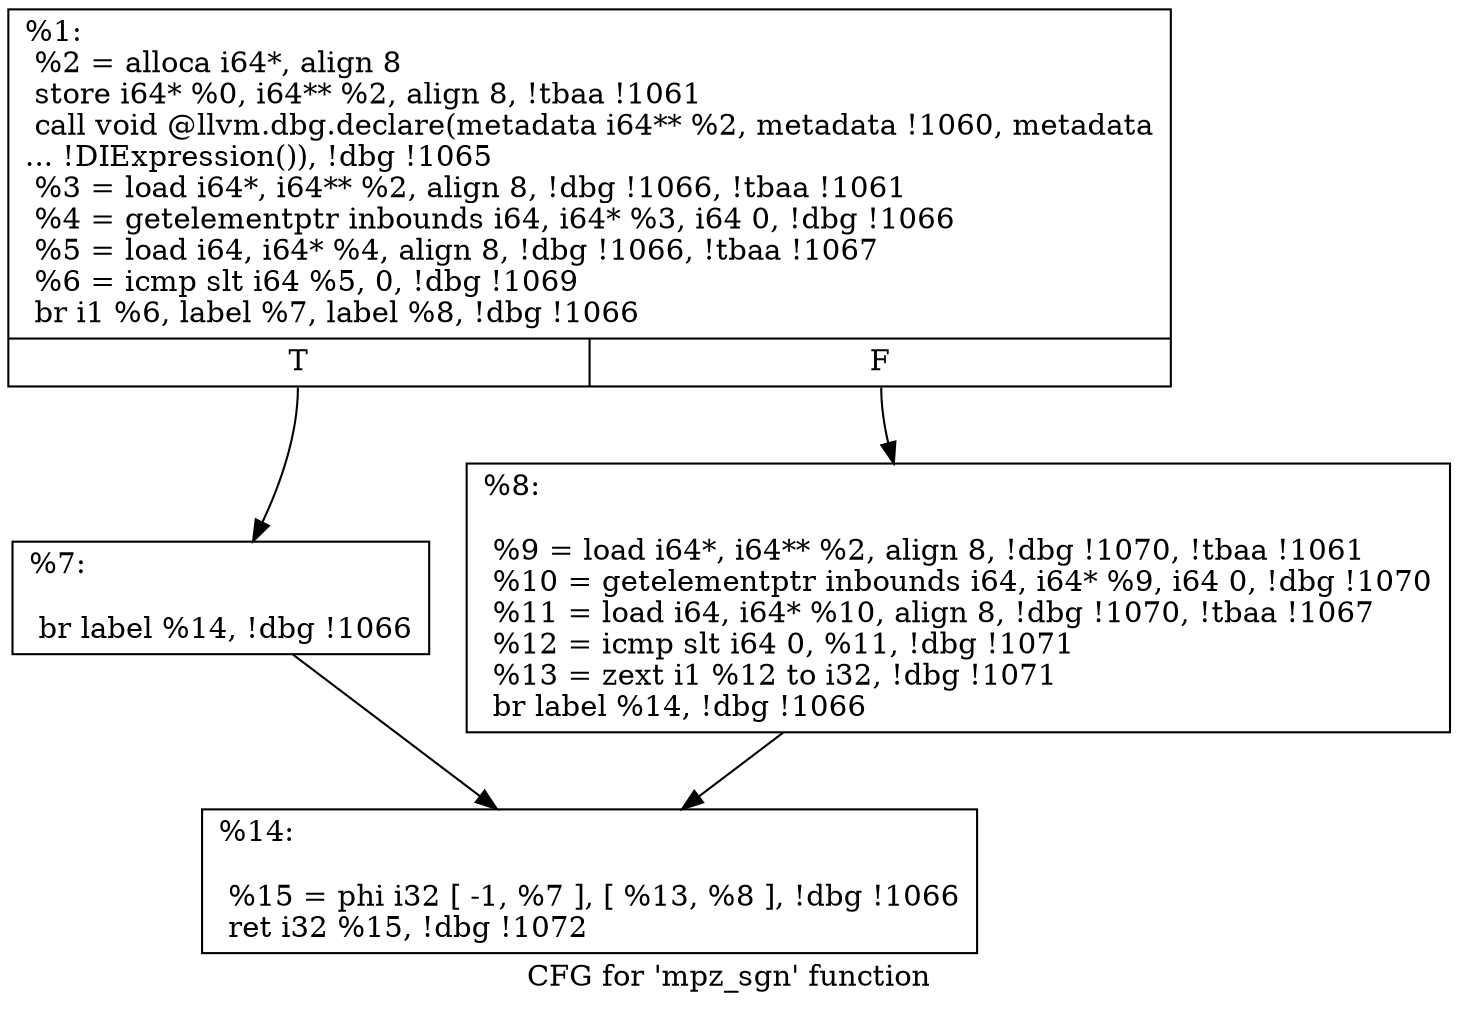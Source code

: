 digraph "CFG for 'mpz_sgn' function" {
	label="CFG for 'mpz_sgn' function";

	Node0x909410 [shape=record,label="{%1:\l  %2 = alloca i64*, align 8\l  store i64* %0, i64** %2, align 8, !tbaa !1061\l  call void @llvm.dbg.declare(metadata i64** %2, metadata !1060, metadata\l... !DIExpression()), !dbg !1065\l  %3 = load i64*, i64** %2, align 8, !dbg !1066, !tbaa !1061\l  %4 = getelementptr inbounds i64, i64* %3, i64 0, !dbg !1066\l  %5 = load i64, i64* %4, align 8, !dbg !1066, !tbaa !1067\l  %6 = icmp slt i64 %5, 0, !dbg !1069\l  br i1 %6, label %7, label %8, !dbg !1066\l|{<s0>T|<s1>F}}"];
	Node0x909410:s0 -> Node0x8ffaa0;
	Node0x909410:s1 -> Node0x8ffaf0;
	Node0x8ffaa0 [shape=record,label="{%7:\l\l  br label %14, !dbg !1066\l}"];
	Node0x8ffaa0 -> Node0x8ffb40;
	Node0x8ffaf0 [shape=record,label="{%8:\l\l  %9 = load i64*, i64** %2, align 8, !dbg !1070, !tbaa !1061\l  %10 = getelementptr inbounds i64, i64* %9, i64 0, !dbg !1070\l  %11 = load i64, i64* %10, align 8, !dbg !1070, !tbaa !1067\l  %12 = icmp slt i64 0, %11, !dbg !1071\l  %13 = zext i1 %12 to i32, !dbg !1071\l  br label %14, !dbg !1066\l}"];
	Node0x8ffaf0 -> Node0x8ffb40;
	Node0x8ffb40 [shape=record,label="{%14:\l\l  %15 = phi i32 [ -1, %7 ], [ %13, %8 ], !dbg !1066\l  ret i32 %15, !dbg !1072\l}"];
}
